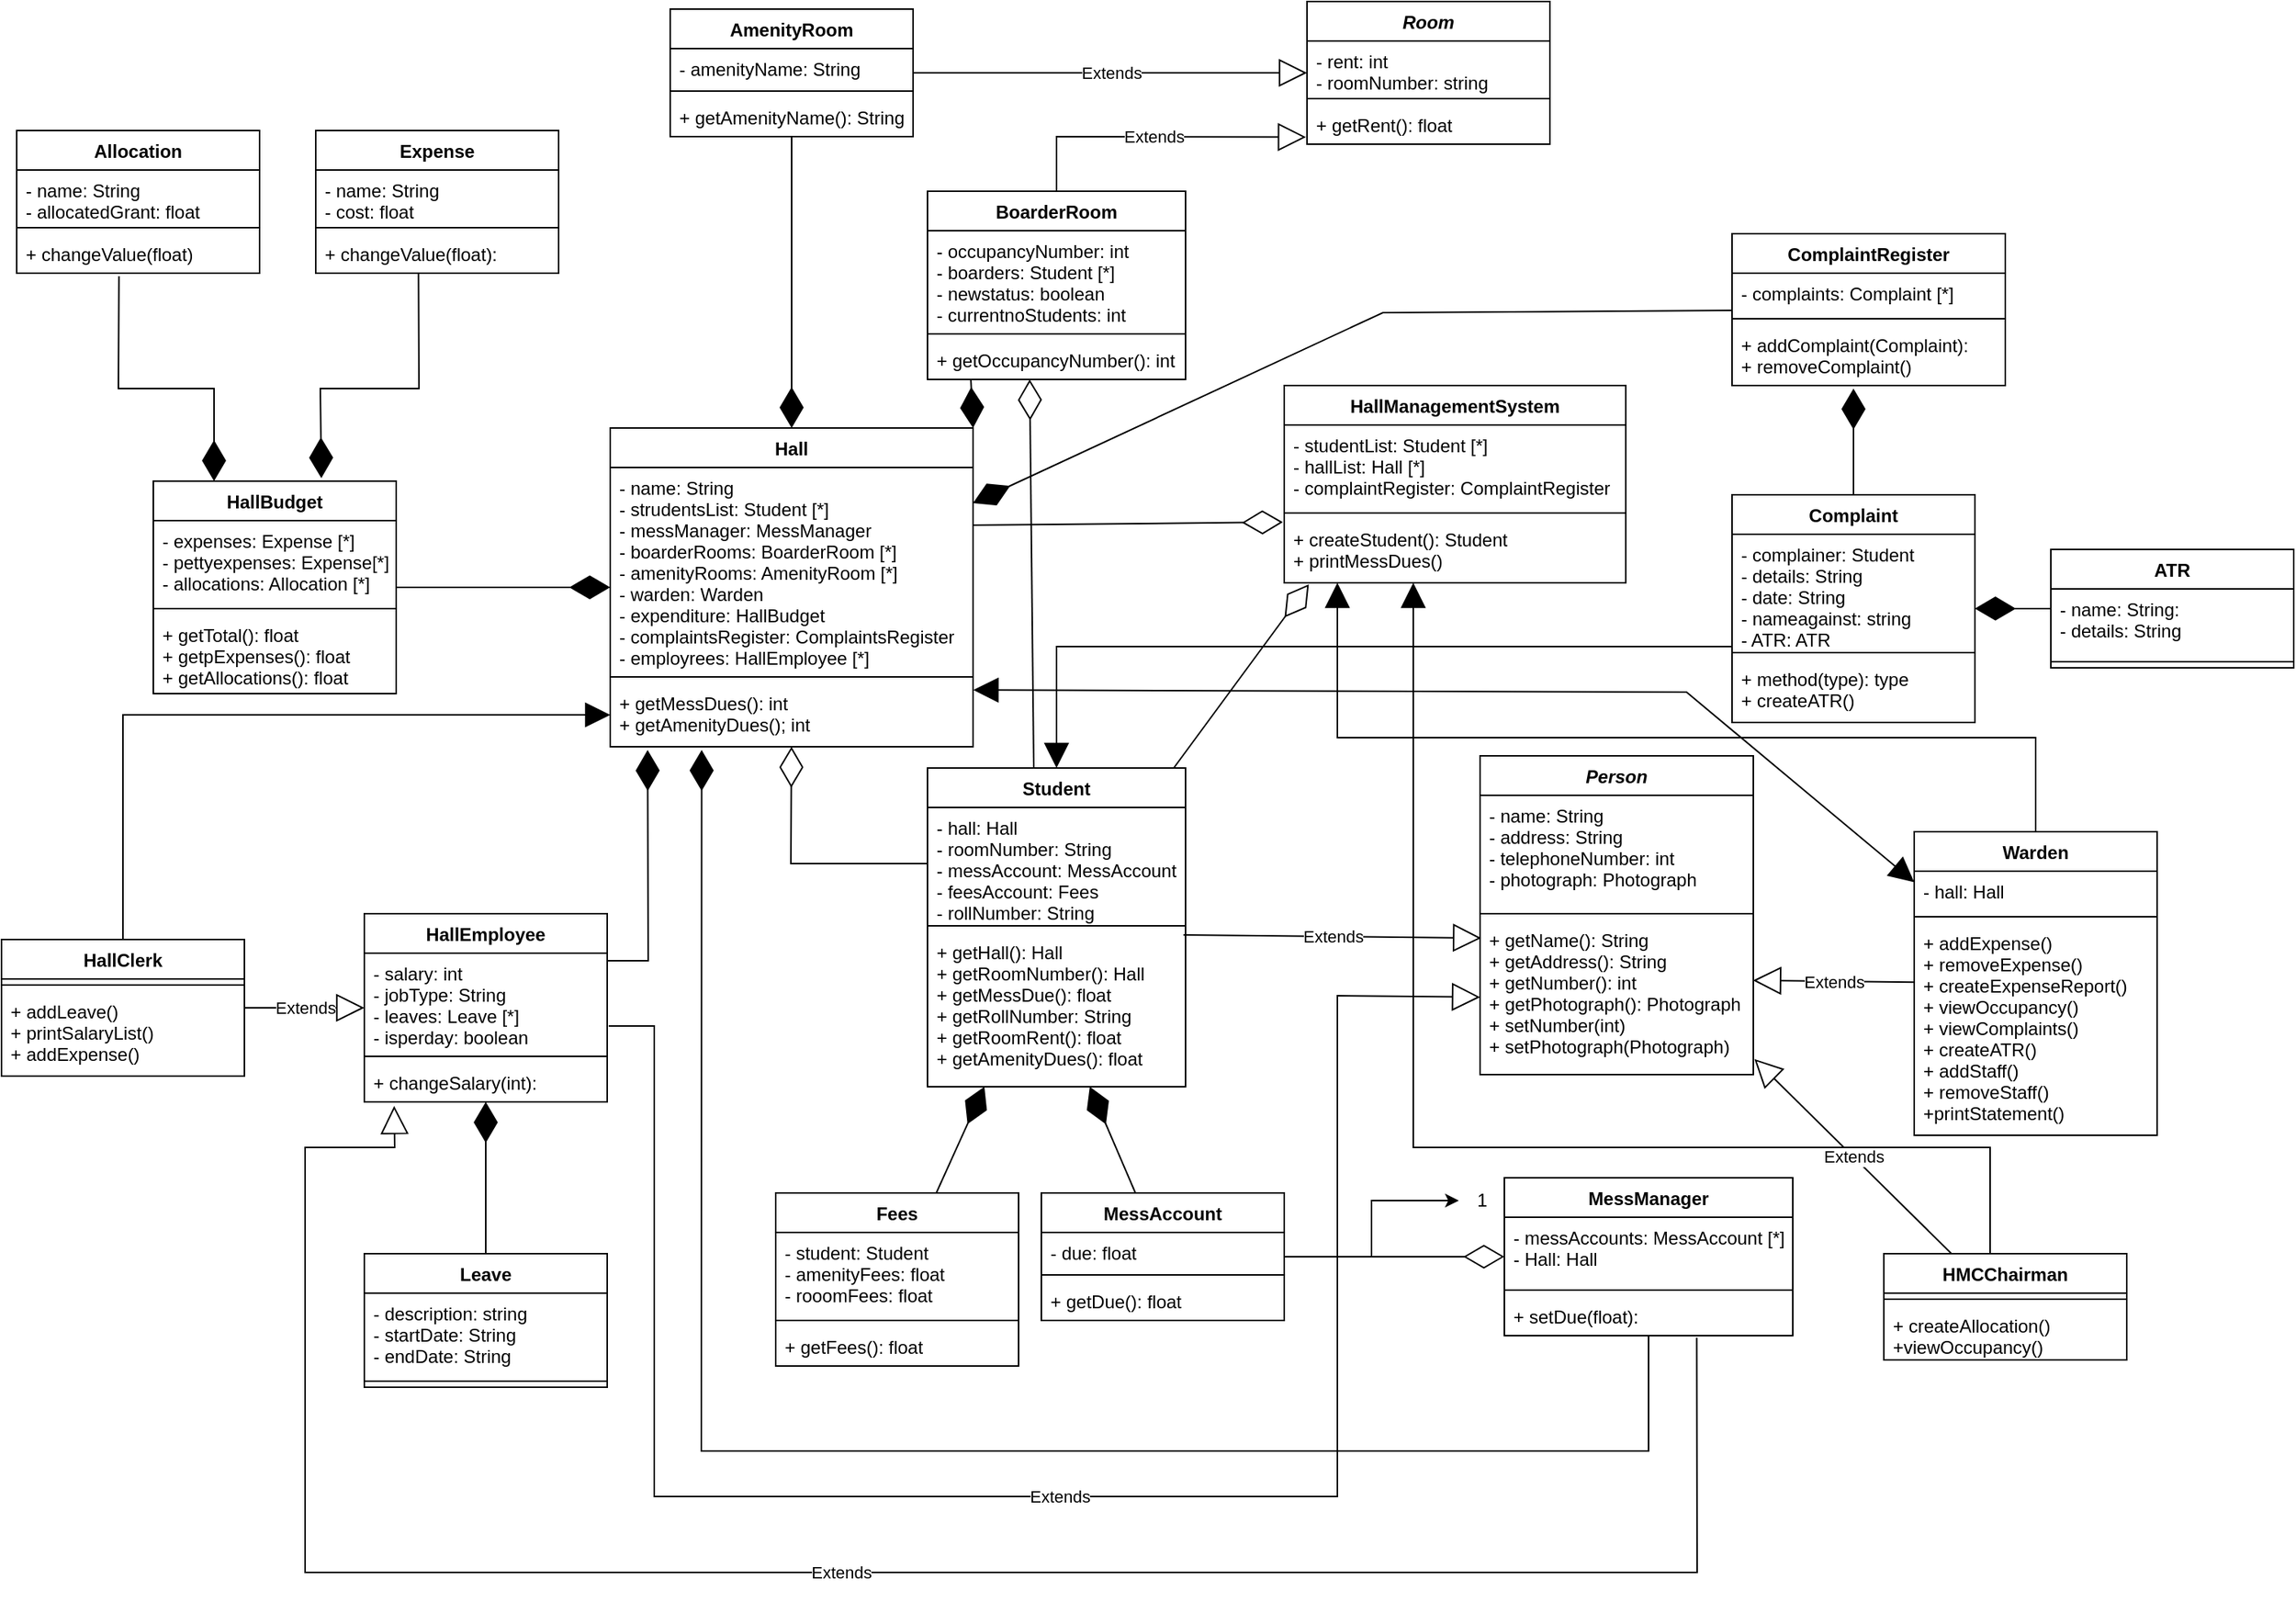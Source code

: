 <mxfile version="21.1.1" type="device">
  <diagram id="C5RBs43oDa-KdzZeNtuy" name="Page-1">
    <mxGraphModel dx="2571" dy="2190" grid="1" gridSize="10" guides="1" tooltips="1" connect="1" arrows="1" fold="1" page="1" pageScale="1" pageWidth="827" pageHeight="1169" math="0" shadow="0">
      <root>
        <mxCell id="WIyWlLk6GJQsqaUBKTNV-0" />
        <mxCell id="WIyWlLk6GJQsqaUBKTNV-1" parent="WIyWlLk6GJQsqaUBKTNV-0" />
        <mxCell id="8-GeU_bBelWQcZoW2wFP-0" value="HallManagementSystem" style="swimlane;fontStyle=1;align=center;verticalAlign=top;childLayout=stackLayout;horizontal=1;startSize=26;horizontalStack=0;resizeParent=1;resizeParentMax=0;resizeLast=0;collapsible=1;marginBottom=0;" parent="WIyWlLk6GJQsqaUBKTNV-1" vertex="1">
          <mxGeometry x="225" y="-282" width="225" height="130" as="geometry" />
        </mxCell>
        <mxCell id="8-GeU_bBelWQcZoW2wFP-1" value="- studentList: Student [*]&#xa;- hallList: Hall [*]&#xa;- complaintRegister: ComplaintRegister" style="text;strokeColor=none;fillColor=none;align=left;verticalAlign=top;spacingLeft=4;spacingRight=4;overflow=hidden;rotatable=0;points=[[0,0.5],[1,0.5]];portConstraint=eastwest;" parent="8-GeU_bBelWQcZoW2wFP-0" vertex="1">
          <mxGeometry y="26" width="225" height="54" as="geometry" />
        </mxCell>
        <mxCell id="8-GeU_bBelWQcZoW2wFP-2" value="" style="line;strokeWidth=1;fillColor=none;align=left;verticalAlign=middle;spacingTop=-1;spacingLeft=3;spacingRight=3;rotatable=0;labelPosition=right;points=[];portConstraint=eastwest;strokeColor=inherit;" parent="8-GeU_bBelWQcZoW2wFP-0" vertex="1">
          <mxGeometry y="80" width="225" height="8" as="geometry" />
        </mxCell>
        <mxCell id="8-GeU_bBelWQcZoW2wFP-3" value="+ createStudent(): Student&#xa;+ printMessDues()" style="text;strokeColor=none;fillColor=none;align=left;verticalAlign=top;spacingLeft=4;spacingRight=4;overflow=hidden;rotatable=0;points=[[0,0.5],[1,0.5]];portConstraint=eastwest;" parent="8-GeU_bBelWQcZoW2wFP-0" vertex="1">
          <mxGeometry y="88" width="225" height="42" as="geometry" />
        </mxCell>
        <mxCell id="8-GeU_bBelWQcZoW2wFP-4" value="Person" style="swimlane;fontStyle=3;align=center;verticalAlign=top;childLayout=stackLayout;horizontal=1;startSize=26;horizontalStack=0;resizeParent=1;resizeParentMax=0;resizeLast=0;collapsible=1;marginBottom=0;" parent="WIyWlLk6GJQsqaUBKTNV-1" vertex="1">
          <mxGeometry x="354" y="-38" width="180" height="210" as="geometry">
            <mxRectangle x="70" y="50" width="80" height="30" as="alternateBounds" />
          </mxGeometry>
        </mxCell>
        <mxCell id="8-GeU_bBelWQcZoW2wFP-5" value="- name: String&#xa;- address: String&#xa;- telephoneNumber: int&#xa;- photograph: Photograph" style="text;strokeColor=none;fillColor=none;align=left;verticalAlign=top;spacingLeft=4;spacingRight=4;overflow=hidden;rotatable=0;points=[[0,0.5],[1,0.5]];portConstraint=eastwest;" parent="8-GeU_bBelWQcZoW2wFP-4" vertex="1">
          <mxGeometry y="26" width="180" height="74" as="geometry" />
        </mxCell>
        <mxCell id="8-GeU_bBelWQcZoW2wFP-6" value="" style="line;strokeWidth=1;fillColor=none;align=left;verticalAlign=middle;spacingTop=-1;spacingLeft=3;spacingRight=3;rotatable=0;labelPosition=right;points=[];portConstraint=eastwest;strokeColor=inherit;" parent="8-GeU_bBelWQcZoW2wFP-4" vertex="1">
          <mxGeometry y="100" width="180" height="8" as="geometry" />
        </mxCell>
        <mxCell id="8-GeU_bBelWQcZoW2wFP-7" value="+ getName(): String&#xa;+ getAddress(): String&#xa;+ getNumber(): int&#xa;+ getPhotograph(): Photograph&#xa;+ setNumber(int)&#xa;+ setPhotograph(Photograph)" style="text;strokeColor=none;fillColor=none;align=left;verticalAlign=top;spacingLeft=4;spacingRight=4;overflow=hidden;rotatable=0;points=[[0,0.5],[1,0.5]];portConstraint=eastwest;" parent="8-GeU_bBelWQcZoW2wFP-4" vertex="1">
          <mxGeometry y="108" width="180" height="102" as="geometry" />
        </mxCell>
        <mxCell id="8-GeU_bBelWQcZoW2wFP-12" value="Student" style="swimlane;fontStyle=1;align=center;verticalAlign=top;childLayout=stackLayout;horizontal=1;startSize=26;horizontalStack=0;resizeParent=1;resizeParentMax=0;resizeLast=0;collapsible=1;marginBottom=0;" parent="WIyWlLk6GJQsqaUBKTNV-1" vertex="1">
          <mxGeometry x="-10" y="-30" width="170" height="210" as="geometry" />
        </mxCell>
        <mxCell id="8-GeU_bBelWQcZoW2wFP-13" value="- hall: Hall&#xa;- roomNumber: String&#xa;- messAccount: MessAccount&#xa;- feesAccount: Fees&#xa;- rollNumber: String&#xa;- room: BoarderRoom" style="text;strokeColor=none;fillColor=none;align=left;verticalAlign=top;spacingLeft=4;spacingRight=4;overflow=hidden;rotatable=0;points=[[0,0.5],[1,0.5]];portConstraint=eastwest;" parent="8-GeU_bBelWQcZoW2wFP-12" vertex="1">
          <mxGeometry y="26" width="170" height="74" as="geometry" />
        </mxCell>
        <mxCell id="8-GeU_bBelWQcZoW2wFP-14" value="" style="line;strokeWidth=1;fillColor=none;align=left;verticalAlign=middle;spacingTop=-1;spacingLeft=3;spacingRight=3;rotatable=0;labelPosition=right;points=[];portConstraint=eastwest;strokeColor=inherit;" parent="8-GeU_bBelWQcZoW2wFP-12" vertex="1">
          <mxGeometry y="100" width="170" height="8" as="geometry" />
        </mxCell>
        <mxCell id="8-GeU_bBelWQcZoW2wFP-15" value="+ getHall(): Hall&#xa;+ getRoomNumber(): Hall&#xa;+ getMessDue(): float&#xa;+ getRollNumber: String&#xa;+ getRoomRent(): float&#xa;+ getAmenityDues(): float" style="text;strokeColor=none;fillColor=none;align=left;verticalAlign=top;spacingLeft=4;spacingRight=4;overflow=hidden;rotatable=0;points=[[0,0.5],[1,0.5]];portConstraint=eastwest;" parent="8-GeU_bBelWQcZoW2wFP-12" vertex="1">
          <mxGeometry y="108" width="170" height="102" as="geometry" />
        </mxCell>
        <mxCell id="NSiUn7Op9CE1pnOAJ0Dl-1" value="" style="edgeStyle=orthogonalEdgeStyle;rounded=0;orthogonalLoop=1;jettySize=auto;html=1;" edge="1" parent="WIyWlLk6GJQsqaUBKTNV-1" source="8-GeU_bBelWQcZoW2wFP-22" target="8-GeU_bBelWQcZoW2wFP-41">
          <mxGeometry relative="1" as="geometry" />
        </mxCell>
        <mxCell id="8-GeU_bBelWQcZoW2wFP-22" value="MessAccount" style="swimlane;fontStyle=1;align=center;verticalAlign=top;childLayout=stackLayout;horizontal=1;startSize=26;horizontalStack=0;resizeParent=1;resizeParentMax=0;resizeLast=0;collapsible=1;marginBottom=0;" parent="WIyWlLk6GJQsqaUBKTNV-1" vertex="1">
          <mxGeometry x="65" y="250" width="160" height="84" as="geometry" />
        </mxCell>
        <mxCell id="8-GeU_bBelWQcZoW2wFP-23" value="- due: float" style="text;strokeColor=none;fillColor=none;align=left;verticalAlign=top;spacingLeft=4;spacingRight=4;overflow=hidden;rotatable=0;points=[[0,0.5],[1,0.5]];portConstraint=eastwest;" parent="8-GeU_bBelWQcZoW2wFP-22" vertex="1">
          <mxGeometry y="26" width="160" height="24" as="geometry" />
        </mxCell>
        <mxCell id="8-GeU_bBelWQcZoW2wFP-24" value="" style="line;strokeWidth=1;fillColor=none;align=left;verticalAlign=middle;spacingTop=-1;spacingLeft=3;spacingRight=3;rotatable=0;labelPosition=right;points=[];portConstraint=eastwest;strokeColor=inherit;" parent="8-GeU_bBelWQcZoW2wFP-22" vertex="1">
          <mxGeometry y="50" width="160" height="8" as="geometry" />
        </mxCell>
        <mxCell id="8-GeU_bBelWQcZoW2wFP-25" value="+ getDue(): float" style="text;strokeColor=none;fillColor=none;align=left;verticalAlign=top;spacingLeft=4;spacingRight=4;overflow=hidden;rotatable=0;points=[[0,0.5],[1,0.5]];portConstraint=eastwest;" parent="8-GeU_bBelWQcZoW2wFP-22" vertex="1">
          <mxGeometry y="58" width="160" height="26" as="geometry" />
        </mxCell>
        <mxCell id="8-GeU_bBelWQcZoW2wFP-27" value="MessManager" style="swimlane;fontStyle=1;align=center;verticalAlign=top;childLayout=stackLayout;horizontal=1;startSize=26;horizontalStack=0;resizeParent=1;resizeParentMax=0;resizeLast=0;collapsible=1;marginBottom=0;" parent="WIyWlLk6GJQsqaUBKTNV-1" vertex="1">
          <mxGeometry x="370" y="240" width="190" height="104" as="geometry" />
        </mxCell>
        <mxCell id="8-GeU_bBelWQcZoW2wFP-28" value="- messAccounts: MessAccount [*]&#xa;- Hall: Hall" style="text;strokeColor=none;fillColor=none;align=left;verticalAlign=top;spacingLeft=4;spacingRight=4;overflow=hidden;rotatable=0;points=[[0,0.5],[1,0.5]];portConstraint=eastwest;" parent="8-GeU_bBelWQcZoW2wFP-27" vertex="1">
          <mxGeometry y="26" width="190" height="44" as="geometry" />
        </mxCell>
        <mxCell id="8-GeU_bBelWQcZoW2wFP-29" value="" style="line;strokeWidth=1;fillColor=none;align=left;verticalAlign=middle;spacingTop=-1;spacingLeft=3;spacingRight=3;rotatable=0;labelPosition=right;points=[];portConstraint=eastwest;strokeColor=inherit;" parent="8-GeU_bBelWQcZoW2wFP-27" vertex="1">
          <mxGeometry y="70" width="190" height="8" as="geometry" />
        </mxCell>
        <mxCell id="8-GeU_bBelWQcZoW2wFP-30" value="+ setDue(float):" style="text;strokeColor=none;fillColor=none;align=left;verticalAlign=top;spacingLeft=4;spacingRight=4;overflow=hidden;rotatable=0;points=[[0,0.5],[1,0.5]];portConstraint=eastwest;" parent="8-GeU_bBelWQcZoW2wFP-27" vertex="1">
          <mxGeometry y="78" width="190" height="26" as="geometry" />
        </mxCell>
        <mxCell id="8-GeU_bBelWQcZoW2wFP-32" value="Extends" style="endArrow=block;endSize=16;endFill=0;html=1;rounded=0;exitX=0.992;exitY=0.02;exitDx=0;exitDy=0;exitPerimeter=0;entryX=0.004;entryY=0.118;entryDx=0;entryDy=0;entryPerimeter=0;" parent="WIyWlLk6GJQsqaUBKTNV-1" target="8-GeU_bBelWQcZoW2wFP-7" edge="1" source="8-GeU_bBelWQcZoW2wFP-15">
          <mxGeometry width="160" relative="1" as="geometry">
            <mxPoint x="230" y="80" as="sourcePoint" />
            <mxPoint x="350" y="80" as="targetPoint" />
          </mxGeometry>
        </mxCell>
        <mxCell id="8-GeU_bBelWQcZoW2wFP-34" value="" style="endArrow=diamondThin;endFill=1;endSize=24;html=1;rounded=0;" parent="WIyWlLk6GJQsqaUBKTNV-1" source="8-GeU_bBelWQcZoW2wFP-22" target="8-GeU_bBelWQcZoW2wFP-15" edge="1">
          <mxGeometry width="160" relative="1" as="geometry">
            <mxPoint x="137" y="250" as="sourcePoint" />
            <mxPoint x="140" y="150" as="targetPoint" />
          </mxGeometry>
        </mxCell>
        <mxCell id="8-GeU_bBelWQcZoW2wFP-37" value="Extends" style="endArrow=block;endSize=16;endFill=0;html=1;rounded=0;exitX=0.667;exitY=1.051;exitDx=0;exitDy=0;exitPerimeter=0;entryX=0.123;entryY=1.103;entryDx=0;entryDy=0;entryPerimeter=0;" parent="WIyWlLk6GJQsqaUBKTNV-1" source="8-GeU_bBelWQcZoW2wFP-30" target="8-GeU_bBelWQcZoW2wFP-147" edge="1">
          <mxGeometry width="160" relative="1" as="geometry">
            <mxPoint x="240" y="90" as="sourcePoint" />
            <mxPoint x="-480" y="490" as="targetPoint" />
            <Array as="points">
              <mxPoint x="497" y="500" />
              <mxPoint x="-420" y="500" />
              <mxPoint x="-420" y="220" />
              <mxPoint x="-361" y="220" />
            </Array>
          </mxGeometry>
        </mxCell>
        <mxCell id="8-GeU_bBelWQcZoW2wFP-41" value="1" style="text;html=1;align=center;verticalAlign=middle;resizable=0;points=[];autosize=1;strokeColor=none;fillColor=none;" parent="WIyWlLk6GJQsqaUBKTNV-1" vertex="1">
          <mxGeometry x="340" y="240" width="30" height="30" as="geometry" />
        </mxCell>
        <mxCell id="8-GeU_bBelWQcZoW2wFP-42" value="Hall" style="swimlane;fontStyle=1;align=center;verticalAlign=top;childLayout=stackLayout;horizontal=1;startSize=26;horizontalStack=0;resizeParent=1;resizeParentMax=0;resizeLast=0;collapsible=1;marginBottom=0;" parent="WIyWlLk6GJQsqaUBKTNV-1" vertex="1">
          <mxGeometry x="-219" y="-254" width="239" height="210" as="geometry" />
        </mxCell>
        <mxCell id="8-GeU_bBelWQcZoW2wFP-43" value="- name: String&#xa;- strudentsList: Student [*]&#xa;- messManager: MessManager&#xa;- boarderRooms: BoarderRoom [*]&#xa;- amenityRooms: AmenityRoom [*]&#xa;- warden: Warden&#xa;- expenditure: HallBudget&#xa;- complaintsRegister: ComplaintsRegister&#xa;- employrees: HallEmployee [*]" style="text;strokeColor=none;fillColor=none;align=left;verticalAlign=top;spacingLeft=4;spacingRight=4;overflow=hidden;rotatable=0;points=[[0,0.5],[1,0.5]];portConstraint=eastwest;" parent="8-GeU_bBelWQcZoW2wFP-42" vertex="1">
          <mxGeometry y="26" width="239" height="134" as="geometry" />
        </mxCell>
        <mxCell id="8-GeU_bBelWQcZoW2wFP-44" value="" style="line;strokeWidth=1;fillColor=none;align=left;verticalAlign=middle;spacingTop=-1;spacingLeft=3;spacingRight=3;rotatable=0;labelPosition=right;points=[];portConstraint=eastwest;strokeColor=inherit;" parent="8-GeU_bBelWQcZoW2wFP-42" vertex="1">
          <mxGeometry y="160" width="239" height="8" as="geometry" />
        </mxCell>
        <mxCell id="8-GeU_bBelWQcZoW2wFP-45" value="+ getMessDues(): int&#xa;+ getAmenityDues(); int" style="text;strokeColor=none;fillColor=none;align=left;verticalAlign=top;spacingLeft=4;spacingRight=4;overflow=hidden;rotatable=0;points=[[0,0.5],[1,0.5]];portConstraint=eastwest;" parent="8-GeU_bBelWQcZoW2wFP-42" vertex="1">
          <mxGeometry y="168" width="239" height="42" as="geometry" />
        </mxCell>
        <mxCell id="8-GeU_bBelWQcZoW2wFP-48" value="" style="endArrow=diamondThin;endFill=0;endSize=24;html=1;rounded=0;exitX=0;exitY=0.5;exitDx=0;exitDy=0;" parent="WIyWlLk6GJQsqaUBKTNV-1" source="8-GeU_bBelWQcZoW2wFP-13" target="8-GeU_bBelWQcZoW2wFP-45" edge="1">
          <mxGeometry width="160" relative="1" as="geometry">
            <mxPoint x="-70" y="130" as="sourcePoint" />
            <mxPoint x="-60" y="-90" as="targetPoint" />
            <Array as="points">
              <mxPoint x="-100" y="33" />
            </Array>
          </mxGeometry>
        </mxCell>
        <mxCell id="8-GeU_bBelWQcZoW2wFP-49" value="" style="endArrow=diamondThin;endFill=1;endSize=24;html=1;rounded=0;entryX=0.252;entryY=1.052;entryDx=0;entryDy=0;entryPerimeter=0;" parent="WIyWlLk6GJQsqaUBKTNV-1" source="8-GeU_bBelWQcZoW2wFP-30" target="8-GeU_bBelWQcZoW2wFP-45" edge="1">
          <mxGeometry width="160" relative="1" as="geometry">
            <mxPoint x="440" y="410" as="sourcePoint" />
            <mxPoint x="-159" y="-40" as="targetPoint" />
            <Array as="points">
              <mxPoint x="465" y="420" />
              <mxPoint x="-159" y="420" />
            </Array>
          </mxGeometry>
        </mxCell>
        <mxCell id="8-GeU_bBelWQcZoW2wFP-50" value="Room" style="swimlane;fontStyle=3;align=center;verticalAlign=top;childLayout=stackLayout;horizontal=1;startSize=26;horizontalStack=0;resizeParent=1;resizeParentMax=0;resizeLast=0;collapsible=1;marginBottom=0;" parent="WIyWlLk6GJQsqaUBKTNV-1" vertex="1">
          <mxGeometry x="240" y="-535" width="160" height="94" as="geometry" />
        </mxCell>
        <mxCell id="8-GeU_bBelWQcZoW2wFP-51" value="- rent: int&#xa;- roomNumber: string" style="text;strokeColor=none;fillColor=none;align=left;verticalAlign=top;spacingLeft=4;spacingRight=4;overflow=hidden;rotatable=0;points=[[0,0.5],[1,0.5]];portConstraint=eastwest;" parent="8-GeU_bBelWQcZoW2wFP-50" vertex="1">
          <mxGeometry y="26" width="160" height="34" as="geometry" />
        </mxCell>
        <mxCell id="8-GeU_bBelWQcZoW2wFP-52" value="" style="line;strokeWidth=1;fillColor=none;align=left;verticalAlign=middle;spacingTop=-1;spacingLeft=3;spacingRight=3;rotatable=0;labelPosition=right;points=[];portConstraint=eastwest;strokeColor=inherit;" parent="8-GeU_bBelWQcZoW2wFP-50" vertex="1">
          <mxGeometry y="60" width="160" height="8" as="geometry" />
        </mxCell>
        <mxCell id="8-GeU_bBelWQcZoW2wFP-53" value="+ getRent(): float" style="text;strokeColor=none;fillColor=none;align=left;verticalAlign=top;spacingLeft=4;spacingRight=4;overflow=hidden;rotatable=0;points=[[0,0.5],[1,0.5]];portConstraint=eastwest;" parent="8-GeU_bBelWQcZoW2wFP-50" vertex="1">
          <mxGeometry y="68" width="160" height="26" as="geometry" />
        </mxCell>
        <mxCell id="8-GeU_bBelWQcZoW2wFP-54" value="BoarderRoom" style="swimlane;fontStyle=1;align=center;verticalAlign=top;childLayout=stackLayout;horizontal=1;startSize=26;horizontalStack=0;resizeParent=1;resizeParentMax=0;resizeLast=0;collapsible=1;marginBottom=0;" parent="WIyWlLk6GJQsqaUBKTNV-1" vertex="1">
          <mxGeometry x="-10" y="-410" width="170" height="124" as="geometry" />
        </mxCell>
        <mxCell id="8-GeU_bBelWQcZoW2wFP-55" value="- occupancyNumber: int&#xa;- boarders: Student [*]&#xa;- newstatus: boolean&#xa;- currentnoStudents: int&#xa;" style="text;strokeColor=none;fillColor=none;align=left;verticalAlign=top;spacingLeft=4;spacingRight=4;overflow=hidden;rotatable=0;points=[[0,0.5],[1,0.5]];portConstraint=eastwest;" parent="8-GeU_bBelWQcZoW2wFP-54" vertex="1">
          <mxGeometry y="26" width="170" height="64" as="geometry" />
        </mxCell>
        <mxCell id="8-GeU_bBelWQcZoW2wFP-56" value="" style="line;strokeWidth=1;fillColor=none;align=left;verticalAlign=middle;spacingTop=-1;spacingLeft=3;spacingRight=3;rotatable=0;labelPosition=right;points=[];portConstraint=eastwest;strokeColor=inherit;" parent="8-GeU_bBelWQcZoW2wFP-54" vertex="1">
          <mxGeometry y="90" width="170" height="8" as="geometry" />
        </mxCell>
        <mxCell id="8-GeU_bBelWQcZoW2wFP-57" value="+ getOccupancyNumber(): int" style="text;strokeColor=none;fillColor=none;align=left;verticalAlign=top;spacingLeft=4;spacingRight=4;overflow=hidden;rotatable=0;points=[[0,0.5],[1,0.5]];portConstraint=eastwest;" parent="8-GeU_bBelWQcZoW2wFP-54" vertex="1">
          <mxGeometry y="98" width="170" height="26" as="geometry" />
        </mxCell>
        <mxCell id="8-GeU_bBelWQcZoW2wFP-58" value="Extends" style="endArrow=block;endSize=16;endFill=0;html=1;rounded=0;entryX=-0.004;entryY=0.821;entryDx=0;entryDy=0;entryPerimeter=0;" parent="WIyWlLk6GJQsqaUBKTNV-1" source="8-GeU_bBelWQcZoW2wFP-54" target="8-GeU_bBelWQcZoW2wFP-53" edge="1">
          <mxGeometry width="160" relative="1" as="geometry">
            <mxPoint x="20" y="-517" as="sourcePoint" />
            <mxPoint x="230" y="-517.5" as="targetPoint" />
            <Array as="points">
              <mxPoint x="75" y="-446" />
            </Array>
          </mxGeometry>
        </mxCell>
        <mxCell id="8-GeU_bBelWQcZoW2wFP-59" value="" style="endArrow=diamondThin;endFill=1;endSize=24;html=1;rounded=0;entryX=1;entryY=0;entryDx=0;entryDy=0;exitX=0.168;exitY=0.993;exitDx=0;exitDy=0;exitPerimeter=0;" parent="WIyWlLk6GJQsqaUBKTNV-1" source="8-GeU_bBelWQcZoW2wFP-57" target="8-GeU_bBelWQcZoW2wFP-42" edge="1">
          <mxGeometry width="160" relative="1" as="geometry">
            <mxPoint x="20" y="-310" as="sourcePoint" />
            <mxPoint x="200" y="-160" as="targetPoint" />
          </mxGeometry>
        </mxCell>
        <mxCell id="8-GeU_bBelWQcZoW2wFP-60" value="AmenityRoom" style="swimlane;fontStyle=1;align=center;verticalAlign=top;childLayout=stackLayout;horizontal=1;startSize=26;horizontalStack=0;resizeParent=1;resizeParentMax=0;resizeLast=0;collapsible=1;marginBottom=0;" parent="WIyWlLk6GJQsqaUBKTNV-1" vertex="1">
          <mxGeometry x="-179.5" y="-530" width="160" height="84" as="geometry" />
        </mxCell>
        <mxCell id="8-GeU_bBelWQcZoW2wFP-61" value="- amenityName: String" style="text;strokeColor=none;fillColor=none;align=left;verticalAlign=top;spacingLeft=4;spacingRight=4;overflow=hidden;rotatable=0;points=[[0,0.5],[1,0.5]];portConstraint=eastwest;" parent="8-GeU_bBelWQcZoW2wFP-60" vertex="1">
          <mxGeometry y="26" width="160" height="24" as="geometry" />
        </mxCell>
        <mxCell id="8-GeU_bBelWQcZoW2wFP-62" value="" style="line;strokeWidth=1;fillColor=none;align=left;verticalAlign=middle;spacingTop=-1;spacingLeft=3;spacingRight=3;rotatable=0;labelPosition=right;points=[];portConstraint=eastwest;strokeColor=inherit;" parent="8-GeU_bBelWQcZoW2wFP-60" vertex="1">
          <mxGeometry y="50" width="160" height="8" as="geometry" />
        </mxCell>
        <mxCell id="8-GeU_bBelWQcZoW2wFP-63" value="+ getAmenityName(): String" style="text;strokeColor=none;fillColor=none;align=left;verticalAlign=top;spacingLeft=4;spacingRight=4;overflow=hidden;rotatable=0;points=[[0,0.5],[1,0.5]];portConstraint=eastwest;" parent="8-GeU_bBelWQcZoW2wFP-60" vertex="1">
          <mxGeometry y="58" width="160" height="26" as="geometry" />
        </mxCell>
        <mxCell id="8-GeU_bBelWQcZoW2wFP-64" value="Extends" style="endArrow=block;endSize=16;endFill=0;html=1;rounded=0;" parent="WIyWlLk6GJQsqaUBKTNV-1" source="8-GeU_bBelWQcZoW2wFP-60" target="8-GeU_bBelWQcZoW2wFP-50" edge="1">
          <mxGeometry width="160" relative="1" as="geometry">
            <mxPoint x="40" y="-400" as="sourcePoint" />
            <mxPoint x="200" y="-400" as="targetPoint" />
          </mxGeometry>
        </mxCell>
        <mxCell id="8-GeU_bBelWQcZoW2wFP-65" value="" style="endArrow=diamondThin;endFill=1;endSize=24;html=1;rounded=0;" parent="WIyWlLk6GJQsqaUBKTNV-1" source="8-GeU_bBelWQcZoW2wFP-60" target="8-GeU_bBelWQcZoW2wFP-42" edge="1">
          <mxGeometry width="160" relative="1" as="geometry">
            <mxPoint x="40" y="-400" as="sourcePoint" />
            <mxPoint x="200" y="-400" as="targetPoint" />
          </mxGeometry>
        </mxCell>
        <mxCell id="8-GeU_bBelWQcZoW2wFP-66" value="" style="endArrow=diamondThin;endFill=0;endSize=24;html=1;rounded=0;entryX=-0.004;entryY=0.049;entryDx=0;entryDy=0;entryPerimeter=0;" parent="WIyWlLk6GJQsqaUBKTNV-1" target="8-GeU_bBelWQcZoW2wFP-3" edge="1">
          <mxGeometry width="160" relative="1" as="geometry">
            <mxPoint x="20" y="-190" as="sourcePoint" />
            <mxPoint x="220" y="-200" as="targetPoint" />
          </mxGeometry>
        </mxCell>
        <mxCell id="8-GeU_bBelWQcZoW2wFP-67" value="" style="endArrow=diamondThin;endFill=0;endSize=24;html=1;rounded=0;entryX=0.072;entryY=1.025;entryDx=0;entryDy=0;entryPerimeter=0;" parent="WIyWlLk6GJQsqaUBKTNV-1" source="8-GeU_bBelWQcZoW2wFP-12" target="8-GeU_bBelWQcZoW2wFP-3" edge="1">
          <mxGeometry width="160" relative="1" as="geometry">
            <mxPoint x="10" y="-80" as="sourcePoint" />
            <mxPoint x="230" y="-150" as="targetPoint" />
          </mxGeometry>
        </mxCell>
        <mxCell id="8-GeU_bBelWQcZoW2wFP-68" value="" style="endArrow=diamondThin;endFill=0;endSize=24;html=1;rounded=0;" parent="WIyWlLk6GJQsqaUBKTNV-1" source="8-GeU_bBelWQcZoW2wFP-22" target="8-GeU_bBelWQcZoW2wFP-27" edge="1">
          <mxGeometry width="160" relative="1" as="geometry">
            <mxPoint x="230" y="110" as="sourcePoint" />
            <mxPoint x="70" y="110" as="targetPoint" />
          </mxGeometry>
        </mxCell>
        <mxCell id="8-GeU_bBelWQcZoW2wFP-73" value="" style="endArrow=diamondThin;endFill=0;endSize=24;html=1;rounded=0;entryX=0.396;entryY=1;entryDx=0;entryDy=0;entryPerimeter=0;" parent="WIyWlLk6GJQsqaUBKTNV-1" target="8-GeU_bBelWQcZoW2wFP-57" edge="1">
          <mxGeometry width="160" relative="1" as="geometry">
            <mxPoint x="60" y="-30" as="sourcePoint" />
            <mxPoint x="50" y="-300" as="targetPoint" />
          </mxGeometry>
        </mxCell>
        <mxCell id="8-GeU_bBelWQcZoW2wFP-75" value="Fees" style="swimlane;fontStyle=1;align=center;verticalAlign=top;childLayout=stackLayout;horizontal=1;startSize=26;horizontalStack=0;resizeParent=1;resizeParentMax=0;resizeLast=0;collapsible=1;marginBottom=0;" parent="WIyWlLk6GJQsqaUBKTNV-1" vertex="1">
          <mxGeometry x="-110" y="250" width="160" height="114" as="geometry" />
        </mxCell>
        <mxCell id="8-GeU_bBelWQcZoW2wFP-76" value="- student: Student&#xa;- amenityFees: float&#xa;- rooomFees: float" style="text;strokeColor=none;fillColor=none;align=left;verticalAlign=top;spacingLeft=4;spacingRight=4;overflow=hidden;rotatable=0;points=[[0,0.5],[1,0.5]];portConstraint=eastwest;" parent="8-GeU_bBelWQcZoW2wFP-75" vertex="1">
          <mxGeometry y="26" width="160" height="54" as="geometry" />
        </mxCell>
        <mxCell id="8-GeU_bBelWQcZoW2wFP-77" value="" style="line;strokeWidth=1;fillColor=none;align=left;verticalAlign=middle;spacingTop=-1;spacingLeft=3;spacingRight=3;rotatable=0;labelPosition=right;points=[];portConstraint=eastwest;strokeColor=inherit;" parent="8-GeU_bBelWQcZoW2wFP-75" vertex="1">
          <mxGeometry y="80" width="160" height="8" as="geometry" />
        </mxCell>
        <mxCell id="8-GeU_bBelWQcZoW2wFP-78" value="+ getFees(): float" style="text;strokeColor=none;fillColor=none;align=left;verticalAlign=top;spacingLeft=4;spacingRight=4;overflow=hidden;rotatable=0;points=[[0,0.5],[1,0.5]];portConstraint=eastwest;" parent="8-GeU_bBelWQcZoW2wFP-75" vertex="1">
          <mxGeometry y="88" width="160" height="26" as="geometry" />
        </mxCell>
        <mxCell id="8-GeU_bBelWQcZoW2wFP-79" value="" style="endArrow=diamondThin;endFill=1;endSize=24;html=1;rounded=0;" parent="WIyWlLk6GJQsqaUBKTNV-1" source="8-GeU_bBelWQcZoW2wFP-75" target="8-GeU_bBelWQcZoW2wFP-12" edge="1">
          <mxGeometry width="160" relative="1" as="geometry">
            <mxPoint y="180" as="sourcePoint" />
            <mxPoint x="160" y="180" as="targetPoint" />
          </mxGeometry>
        </mxCell>
        <mxCell id="8-GeU_bBelWQcZoW2wFP-81" value="Complaint" style="swimlane;fontStyle=1;align=center;verticalAlign=top;childLayout=stackLayout;horizontal=1;startSize=26;horizontalStack=0;resizeParent=1;resizeParentMax=0;resizeLast=0;collapsible=1;marginBottom=0;" parent="WIyWlLk6GJQsqaUBKTNV-1" vertex="1">
          <mxGeometry x="520" y="-210" width="160" height="150" as="geometry" />
        </mxCell>
        <mxCell id="8-GeU_bBelWQcZoW2wFP-82" value="- complainer: Student&#xa;- details: String&#xa;- date: String&#xa;- nameagainst: string&#xa;- ATR: ATR" style="text;strokeColor=none;fillColor=none;align=left;verticalAlign=top;spacingLeft=4;spacingRight=4;overflow=hidden;rotatable=0;points=[[0,0.5],[1,0.5]];portConstraint=eastwest;" parent="8-GeU_bBelWQcZoW2wFP-81" vertex="1">
          <mxGeometry y="26" width="160" height="74" as="geometry" />
        </mxCell>
        <mxCell id="8-GeU_bBelWQcZoW2wFP-83" value="" style="line;strokeWidth=1;fillColor=none;align=left;verticalAlign=middle;spacingTop=-1;spacingLeft=3;spacingRight=3;rotatable=0;labelPosition=right;points=[];portConstraint=eastwest;strokeColor=inherit;" parent="8-GeU_bBelWQcZoW2wFP-81" vertex="1">
          <mxGeometry y="100" width="160" height="8" as="geometry" />
        </mxCell>
        <mxCell id="8-GeU_bBelWQcZoW2wFP-84" value="+ method(type): type&#xa;+ createATR()" style="text;strokeColor=none;fillColor=none;align=left;verticalAlign=top;spacingLeft=4;spacingRight=4;overflow=hidden;rotatable=0;points=[[0,0.5],[1,0.5]];portConstraint=eastwest;" parent="8-GeU_bBelWQcZoW2wFP-81" vertex="1">
          <mxGeometry y="108" width="160" height="42" as="geometry" />
        </mxCell>
        <mxCell id="8-GeU_bBelWQcZoW2wFP-85" value="ComplaintRegister" style="swimlane;fontStyle=1;align=center;verticalAlign=top;childLayout=stackLayout;horizontal=1;startSize=26;horizontalStack=0;resizeParent=1;resizeParentMax=0;resizeLast=0;collapsible=1;marginBottom=0;" parent="WIyWlLk6GJQsqaUBKTNV-1" vertex="1">
          <mxGeometry x="520" y="-382" width="180" height="100" as="geometry" />
        </mxCell>
        <mxCell id="8-GeU_bBelWQcZoW2wFP-86" value="- complaints: Complaint [*]" style="text;strokeColor=none;fillColor=none;align=left;verticalAlign=top;spacingLeft=4;spacingRight=4;overflow=hidden;rotatable=0;points=[[0,0.5],[1,0.5]];portConstraint=eastwest;" parent="8-GeU_bBelWQcZoW2wFP-85" vertex="1">
          <mxGeometry y="26" width="180" height="26" as="geometry" />
        </mxCell>
        <mxCell id="8-GeU_bBelWQcZoW2wFP-87" value="" style="line;strokeWidth=1;fillColor=none;align=left;verticalAlign=middle;spacingTop=-1;spacingLeft=3;spacingRight=3;rotatable=0;labelPosition=right;points=[];portConstraint=eastwest;strokeColor=inherit;" parent="8-GeU_bBelWQcZoW2wFP-85" vertex="1">
          <mxGeometry y="52" width="180" height="8" as="geometry" />
        </mxCell>
        <mxCell id="8-GeU_bBelWQcZoW2wFP-88" value="+ addComplaint(Complaint):&#xa;+ removeComplaint()" style="text;strokeColor=none;fillColor=none;align=left;verticalAlign=top;spacingLeft=4;spacingRight=4;overflow=hidden;rotatable=0;points=[[0,0.5],[1,0.5]];portConstraint=eastwest;" parent="8-GeU_bBelWQcZoW2wFP-85" vertex="1">
          <mxGeometry y="60" width="180" height="40" as="geometry" />
        </mxCell>
        <mxCell id="8-GeU_bBelWQcZoW2wFP-89" value="" style="endArrow=block;endFill=1;html=1;edgeStyle=orthogonalEdgeStyle;align=left;verticalAlign=top;rounded=0;startSize=24;endSize=14;" parent="WIyWlLk6GJQsqaUBKTNV-1" source="8-GeU_bBelWQcZoW2wFP-81" target="8-GeU_bBelWQcZoW2wFP-12" edge="1">
          <mxGeometry x="-1" relative="1" as="geometry">
            <mxPoint x="220" y="-140" as="sourcePoint" />
            <mxPoint x="380" y="-140" as="targetPoint" />
            <Array as="points">
              <mxPoint x="75" y="-110" />
            </Array>
          </mxGeometry>
        </mxCell>
        <mxCell id="8-GeU_bBelWQcZoW2wFP-91" value="" style="endArrow=diamondThin;endFill=1;endSize=24;html=1;rounded=0;" parent="WIyWlLk6GJQsqaUBKTNV-1" source="8-GeU_bBelWQcZoW2wFP-81" edge="1">
          <mxGeometry width="160" relative="1" as="geometry">
            <mxPoint x="250" y="-90" as="sourcePoint" />
            <mxPoint x="600" y="-280" as="targetPoint" />
          </mxGeometry>
        </mxCell>
        <mxCell id="8-GeU_bBelWQcZoW2wFP-92" value="Warden" style="swimlane;fontStyle=1;align=center;verticalAlign=top;childLayout=stackLayout;horizontal=1;startSize=26;horizontalStack=0;resizeParent=1;resizeParentMax=0;resizeLast=0;collapsible=1;marginBottom=0;" parent="WIyWlLk6GJQsqaUBKTNV-1" vertex="1">
          <mxGeometry x="640" y="12" width="160" height="200" as="geometry" />
        </mxCell>
        <mxCell id="8-GeU_bBelWQcZoW2wFP-93" value="- hall: Hall" style="text;strokeColor=none;fillColor=none;align=left;verticalAlign=top;spacingLeft=4;spacingRight=4;overflow=hidden;rotatable=0;points=[[0,0.5],[1,0.5]];portConstraint=eastwest;" parent="8-GeU_bBelWQcZoW2wFP-92" vertex="1">
          <mxGeometry y="26" width="160" height="26" as="geometry" />
        </mxCell>
        <mxCell id="8-GeU_bBelWQcZoW2wFP-94" value="" style="line;strokeWidth=1;fillColor=none;align=left;verticalAlign=middle;spacingTop=-1;spacingLeft=3;spacingRight=3;rotatable=0;labelPosition=right;points=[];portConstraint=eastwest;strokeColor=inherit;" parent="8-GeU_bBelWQcZoW2wFP-92" vertex="1">
          <mxGeometry y="52" width="160" height="8" as="geometry" />
        </mxCell>
        <mxCell id="8-GeU_bBelWQcZoW2wFP-95" value="+ addExpense()&#xa;+ removeExpense()&#xa;+ createExpenseReport()&#xa;+ viewOccupancy()&#xa;+ viewComplaints()&#xa;+ createATR()&#xa;+ addStaff()&#xa;+ removeStaff()&#xa;+printStatement()" style="text;strokeColor=none;fillColor=none;align=left;verticalAlign=top;spacingLeft=4;spacingRight=4;overflow=hidden;rotatable=0;points=[[0,0.5],[1,0.5]];portConstraint=eastwest;" parent="8-GeU_bBelWQcZoW2wFP-92" vertex="1">
          <mxGeometry y="60" width="160" height="140" as="geometry" />
        </mxCell>
        <mxCell id="8-GeU_bBelWQcZoW2wFP-98" value="" style="endArrow=block;startArrow=block;endFill=1;startFill=1;html=1;rounded=0;startSize=14;endSize=14;exitX=1.001;exitY=0.11;exitDx=0;exitDy=0;exitPerimeter=0;" parent="WIyWlLk6GJQsqaUBKTNV-1" source="8-GeU_bBelWQcZoW2wFP-45" target="8-GeU_bBelWQcZoW2wFP-92" edge="1">
          <mxGeometry width="160" relative="1" as="geometry">
            <mxPoint x="-340" y="130" as="sourcePoint" />
            <mxPoint x="-80" y="460" as="targetPoint" />
            <Array as="points">
              <mxPoint x="490" y="-80" />
            </Array>
          </mxGeometry>
        </mxCell>
        <mxCell id="8-GeU_bBelWQcZoW2wFP-99" value="Extends" style="endArrow=block;endSize=16;endFill=0;html=1;rounded=0;entryX=0.999;entryY=0.392;entryDx=0;entryDy=0;entryPerimeter=0;" parent="WIyWlLk6GJQsqaUBKTNV-1" source="8-GeU_bBelWQcZoW2wFP-92" target="8-GeU_bBelWQcZoW2wFP-7" edge="1">
          <mxGeometry width="160" relative="1" as="geometry">
            <mxPoint x="230" y="-20" as="sourcePoint" />
            <mxPoint x="390" y="-20" as="targetPoint" />
          </mxGeometry>
        </mxCell>
        <mxCell id="8-GeU_bBelWQcZoW2wFP-100" value="HallBudget" style="swimlane;fontStyle=1;align=center;verticalAlign=top;childLayout=stackLayout;horizontal=1;startSize=26;horizontalStack=0;resizeParent=1;resizeParentMax=0;resizeLast=0;collapsible=1;marginBottom=0;" parent="WIyWlLk6GJQsqaUBKTNV-1" vertex="1">
          <mxGeometry x="-520" y="-219" width="160" height="140" as="geometry" />
        </mxCell>
        <mxCell id="8-GeU_bBelWQcZoW2wFP-101" value="- expenses: Expense [*]&#xa;- pettyexpenses: Expense[*]&#xa;- allocations: Allocation [*]" style="text;strokeColor=none;fillColor=none;align=left;verticalAlign=top;spacingLeft=4;spacingRight=4;overflow=hidden;rotatable=0;points=[[0,0.5],[1,0.5]];portConstraint=eastwest;" parent="8-GeU_bBelWQcZoW2wFP-100" vertex="1">
          <mxGeometry y="26" width="160" height="54" as="geometry" />
        </mxCell>
        <mxCell id="8-GeU_bBelWQcZoW2wFP-102" value="" style="line;strokeWidth=1;fillColor=none;align=left;verticalAlign=middle;spacingTop=-1;spacingLeft=3;spacingRight=3;rotatable=0;labelPosition=right;points=[];portConstraint=eastwest;strokeColor=inherit;" parent="8-GeU_bBelWQcZoW2wFP-100" vertex="1">
          <mxGeometry y="80" width="160" height="8" as="geometry" />
        </mxCell>
        <mxCell id="8-GeU_bBelWQcZoW2wFP-103" value="+ getTotal(): float&#xa;+ getpExpenses(): float&#xa;+ getAllocations(): float" style="text;strokeColor=none;fillColor=none;align=left;verticalAlign=top;spacingLeft=4;spacingRight=4;overflow=hidden;rotatable=0;points=[[0,0.5],[1,0.5]];portConstraint=eastwest;" parent="8-GeU_bBelWQcZoW2wFP-100" vertex="1">
          <mxGeometry y="88" width="160" height="52" as="geometry" />
        </mxCell>
        <mxCell id="8-GeU_bBelWQcZoW2wFP-108" value="Expense" style="swimlane;fontStyle=1;align=center;verticalAlign=top;childLayout=stackLayout;horizontal=1;startSize=26;horizontalStack=0;resizeParent=1;resizeParentMax=0;resizeLast=0;collapsible=1;marginBottom=0;" parent="WIyWlLk6GJQsqaUBKTNV-1" vertex="1">
          <mxGeometry x="-413" y="-450" width="160" height="94" as="geometry" />
        </mxCell>
        <mxCell id="8-GeU_bBelWQcZoW2wFP-109" value="- name: String&#xa;- cost: float" style="text;strokeColor=none;fillColor=none;align=left;verticalAlign=top;spacingLeft=4;spacingRight=4;overflow=hidden;rotatable=0;points=[[0,0.5],[1,0.5]];portConstraint=eastwest;" parent="8-GeU_bBelWQcZoW2wFP-108" vertex="1">
          <mxGeometry y="26" width="160" height="34" as="geometry" />
        </mxCell>
        <mxCell id="8-GeU_bBelWQcZoW2wFP-110" value="" style="line;strokeWidth=1;fillColor=none;align=left;verticalAlign=middle;spacingTop=-1;spacingLeft=3;spacingRight=3;rotatable=0;labelPosition=right;points=[];portConstraint=eastwest;strokeColor=inherit;" parent="8-GeU_bBelWQcZoW2wFP-108" vertex="1">
          <mxGeometry y="60" width="160" height="8" as="geometry" />
        </mxCell>
        <mxCell id="8-GeU_bBelWQcZoW2wFP-111" value="+ changeValue(float):" style="text;strokeColor=none;fillColor=none;align=left;verticalAlign=top;spacingLeft=4;spacingRight=4;overflow=hidden;rotatable=0;points=[[0,0.5],[1,0.5]];portConstraint=eastwest;" parent="8-GeU_bBelWQcZoW2wFP-108" vertex="1">
          <mxGeometry y="68" width="160" height="26" as="geometry" />
        </mxCell>
        <mxCell id="8-GeU_bBelWQcZoW2wFP-112" value="" style="endArrow=diamondThin;endFill=1;endSize=24;html=1;rounded=0;exitX=0.423;exitY=1;exitDx=0;exitDy=0;exitPerimeter=0;entryX=0.692;entryY=-0.014;entryDx=0;entryDy=0;entryPerimeter=0;" parent="WIyWlLk6GJQsqaUBKTNV-1" source="8-GeU_bBelWQcZoW2wFP-111" target="8-GeU_bBelWQcZoW2wFP-100" edge="1">
          <mxGeometry width="160" relative="1" as="geometry">
            <mxPoint x="-350" y="-240" as="sourcePoint" />
            <mxPoint x="200" y="-90" as="targetPoint" />
            <Array as="points">
              <mxPoint x="-345" y="-280" />
              <mxPoint x="-410" y="-280" />
            </Array>
          </mxGeometry>
        </mxCell>
        <mxCell id="8-GeU_bBelWQcZoW2wFP-113" value="" style="endArrow=diamondThin;endFill=1;endSize=24;html=1;rounded=0;" parent="WIyWlLk6GJQsqaUBKTNV-1" source="8-GeU_bBelWQcZoW2wFP-100" target="8-GeU_bBelWQcZoW2wFP-42" edge="1">
          <mxGeometry width="160" relative="1" as="geometry">
            <mxPoint x="40" y="-90" as="sourcePoint" />
            <mxPoint x="200" y="-90" as="targetPoint" />
          </mxGeometry>
        </mxCell>
        <mxCell id="8-GeU_bBelWQcZoW2wFP-117" value="HMCChairman" style="swimlane;fontStyle=1;align=center;verticalAlign=top;childLayout=stackLayout;horizontal=1;startSize=26;horizontalStack=0;resizeParent=1;resizeParentMax=0;resizeLast=0;collapsible=1;marginBottom=0;" parent="WIyWlLk6GJQsqaUBKTNV-1" vertex="1">
          <mxGeometry x="620" y="290" width="160" height="70" as="geometry" />
        </mxCell>
        <mxCell id="8-GeU_bBelWQcZoW2wFP-119" value="" style="line;strokeWidth=1;fillColor=none;align=left;verticalAlign=middle;spacingTop=-1;spacingLeft=3;spacingRight=3;rotatable=0;labelPosition=right;points=[];portConstraint=eastwest;strokeColor=inherit;" parent="8-GeU_bBelWQcZoW2wFP-117" vertex="1">
          <mxGeometry y="26" width="160" height="8" as="geometry" />
        </mxCell>
        <mxCell id="8-GeU_bBelWQcZoW2wFP-120" value="+ createAllocation() &#xa;+viewOccupancy()" style="text;strokeColor=none;fillColor=none;align=left;verticalAlign=top;spacingLeft=4;spacingRight=4;overflow=hidden;rotatable=0;points=[[0,0.5],[1,0.5]];portConstraint=eastwest;" parent="8-GeU_bBelWQcZoW2wFP-117" vertex="1">
          <mxGeometry y="34" width="160" height="36" as="geometry" />
        </mxCell>
        <mxCell id="8-GeU_bBelWQcZoW2wFP-121" value="Extends" style="endArrow=block;endSize=16;endFill=0;html=1;rounded=0;entryX=1.004;entryY=0.9;entryDx=0;entryDy=0;entryPerimeter=0;" parent="WIyWlLk6GJQsqaUBKTNV-1" source="8-GeU_bBelWQcZoW2wFP-117" target="8-GeU_bBelWQcZoW2wFP-7" edge="1">
          <mxGeometry width="160" relative="1" as="geometry">
            <mxPoint x="70" y="50" as="sourcePoint" />
            <mxPoint x="230" y="50" as="targetPoint" />
          </mxGeometry>
        </mxCell>
        <mxCell id="8-GeU_bBelWQcZoW2wFP-122" value="Allocation" style="swimlane;fontStyle=1;align=center;verticalAlign=top;childLayout=stackLayout;horizontal=1;startSize=26;horizontalStack=0;resizeParent=1;resizeParentMax=0;resizeLast=0;collapsible=1;marginBottom=0;" parent="WIyWlLk6GJQsqaUBKTNV-1" vertex="1">
          <mxGeometry x="-610" y="-450" width="160" height="94" as="geometry" />
        </mxCell>
        <mxCell id="8-GeU_bBelWQcZoW2wFP-123" value="- name: String&#xa;- allocatedGrant: float" style="text;strokeColor=none;fillColor=none;align=left;verticalAlign=top;spacingLeft=4;spacingRight=4;overflow=hidden;rotatable=0;points=[[0,0.5],[1,0.5]];portConstraint=eastwest;" parent="8-GeU_bBelWQcZoW2wFP-122" vertex="1">
          <mxGeometry y="26" width="160" height="34" as="geometry" />
        </mxCell>
        <mxCell id="8-GeU_bBelWQcZoW2wFP-124" value="" style="line;strokeWidth=1;fillColor=none;align=left;verticalAlign=middle;spacingTop=-1;spacingLeft=3;spacingRight=3;rotatable=0;labelPosition=right;points=[];portConstraint=eastwest;strokeColor=inherit;" parent="8-GeU_bBelWQcZoW2wFP-122" vertex="1">
          <mxGeometry y="60" width="160" height="8" as="geometry" />
        </mxCell>
        <mxCell id="8-GeU_bBelWQcZoW2wFP-125" value="+ changeValue(float)" style="text;strokeColor=none;fillColor=none;align=left;verticalAlign=top;spacingLeft=4;spacingRight=4;overflow=hidden;rotatable=0;points=[[0,0.5],[1,0.5]];portConstraint=eastwest;" parent="8-GeU_bBelWQcZoW2wFP-122" vertex="1">
          <mxGeometry y="68" width="160" height="26" as="geometry" />
        </mxCell>
        <mxCell id="8-GeU_bBelWQcZoW2wFP-126" value="" style="endArrow=diamondThin;endFill=1;endSize=24;html=1;rounded=0;entryX=0.25;entryY=0;entryDx=0;entryDy=0;exitX=0.421;exitY=1.077;exitDx=0;exitDy=0;exitPerimeter=0;" parent="WIyWlLk6GJQsqaUBKTNV-1" source="8-GeU_bBelWQcZoW2wFP-125" target="8-GeU_bBelWQcZoW2wFP-100" edge="1">
          <mxGeometry width="160" relative="1" as="geometry">
            <mxPoint x="-538" y="-355" as="sourcePoint" />
            <mxPoint x="-260" y="-120" as="targetPoint" />
            <Array as="points">
              <mxPoint x="-543" y="-280" />
              <mxPoint x="-480" y="-280" />
              <mxPoint x="-480" y="-230" />
            </Array>
          </mxGeometry>
        </mxCell>
        <mxCell id="8-GeU_bBelWQcZoW2wFP-127" value="" style="endArrow=block;endFill=1;html=1;edgeStyle=orthogonalEdgeStyle;align=left;verticalAlign=top;rounded=0;startSize=24;endSize=14;" parent="WIyWlLk6GJQsqaUBKTNV-1" source="8-GeU_bBelWQcZoW2wFP-92" target="8-GeU_bBelWQcZoW2wFP-0" edge="1">
          <mxGeometry x="-1" relative="1" as="geometry">
            <mxPoint x="652.5" y="370" as="sourcePoint" />
            <mxPoint x="277.5" y="473" as="targetPoint" />
            <Array as="points">
              <mxPoint x="720" y="-50" />
              <mxPoint x="260" y="-50" />
            </Array>
          </mxGeometry>
        </mxCell>
        <mxCell id="8-GeU_bBelWQcZoW2wFP-129" value="" style="endArrow=block;endFill=1;html=1;edgeStyle=orthogonalEdgeStyle;align=left;verticalAlign=top;rounded=0;startSize=24;endSize=14;" parent="WIyWlLk6GJQsqaUBKTNV-1" source="8-GeU_bBelWQcZoW2wFP-117" target="8-GeU_bBelWQcZoW2wFP-0" edge="1">
          <mxGeometry x="-1" relative="1" as="geometry">
            <mxPoint x="650" y="77" as="sourcePoint" />
            <mxPoint x="270" y="-170" as="targetPoint" />
            <Array as="points">
              <mxPoint x="690" y="220" />
              <mxPoint x="310" y="220" />
            </Array>
          </mxGeometry>
        </mxCell>
        <mxCell id="8-GeU_bBelWQcZoW2wFP-130" value="" style="endArrow=diamondThin;endFill=1;endSize=24;html=1;rounded=0;" parent="WIyWlLk6GJQsqaUBKTNV-1" source="8-GeU_bBelWQcZoW2wFP-85" target="8-GeU_bBelWQcZoW2wFP-42" edge="1">
          <mxGeometry width="160" relative="1" as="geometry">
            <mxPoint x="100" y="-90" as="sourcePoint" />
            <mxPoint x="260" y="-90" as="targetPoint" />
            <Array as="points">
              <mxPoint x="290" y="-330" />
            </Array>
          </mxGeometry>
        </mxCell>
        <mxCell id="8-GeU_bBelWQcZoW2wFP-131" value="" style="endArrow=diamondThin;endFill=1;endSize=24;html=1;rounded=0;exitX=0;exitY=0.295;exitDx=0;exitDy=0;exitPerimeter=0;" parent="WIyWlLk6GJQsqaUBKTNV-1" target="8-GeU_bBelWQcZoW2wFP-81" edge="1" source="8-GeU_bBelWQcZoW2wFP-137">
          <mxGeometry width="160" relative="1" as="geometry">
            <mxPoint x="760" y="-140" as="sourcePoint" />
            <mxPoint x="300" y="-50" as="targetPoint" />
          </mxGeometry>
        </mxCell>
        <mxCell id="8-GeU_bBelWQcZoW2wFP-136" value="ATR" style="swimlane;fontStyle=1;align=center;verticalAlign=top;childLayout=stackLayout;horizontal=1;startSize=26;horizontalStack=0;resizeParent=1;resizeParentMax=0;resizeLast=0;collapsible=1;marginBottom=0;" parent="WIyWlLk6GJQsqaUBKTNV-1" vertex="1">
          <mxGeometry x="730" y="-174" width="160" height="78" as="geometry" />
        </mxCell>
        <mxCell id="8-GeU_bBelWQcZoW2wFP-137" value="- name: String:&#xa;- details: String " style="text;strokeColor=none;fillColor=none;align=left;verticalAlign=top;spacingLeft=4;spacingRight=4;overflow=hidden;rotatable=0;points=[[0,0.5],[1,0.5]];portConstraint=eastwest;" parent="8-GeU_bBelWQcZoW2wFP-136" vertex="1">
          <mxGeometry y="26" width="160" height="44" as="geometry" />
        </mxCell>
        <mxCell id="8-GeU_bBelWQcZoW2wFP-138" value="" style="line;strokeWidth=1;fillColor=none;align=left;verticalAlign=middle;spacingTop=-1;spacingLeft=3;spacingRight=3;rotatable=0;labelPosition=right;points=[];portConstraint=eastwest;strokeColor=inherit;" parent="8-GeU_bBelWQcZoW2wFP-136" vertex="1">
          <mxGeometry y="70" width="160" height="8" as="geometry" />
        </mxCell>
        <mxCell id="8-GeU_bBelWQcZoW2wFP-144" value="HallEmployee" style="swimlane;fontStyle=1;align=center;verticalAlign=top;childLayout=stackLayout;horizontal=1;startSize=26;horizontalStack=0;resizeParent=1;resizeParentMax=0;resizeLast=0;collapsible=1;marginBottom=0;" parent="WIyWlLk6GJQsqaUBKTNV-1" vertex="1">
          <mxGeometry x="-381" y="66" width="160" height="124" as="geometry" />
        </mxCell>
        <mxCell id="8-GeU_bBelWQcZoW2wFP-145" value="- salary: int&#xa;- jobType: String&#xa;- leaves: Leave [*]&#xa;- isperday: boolean" style="text;strokeColor=none;fillColor=none;align=left;verticalAlign=top;spacingLeft=4;spacingRight=4;overflow=hidden;rotatable=0;points=[[0,0.5],[1,0.5]];portConstraint=eastwest;" parent="8-GeU_bBelWQcZoW2wFP-144" vertex="1">
          <mxGeometry y="26" width="160" height="64" as="geometry" />
        </mxCell>
        <mxCell id="8-GeU_bBelWQcZoW2wFP-146" value="" style="line;strokeWidth=1;fillColor=none;align=left;verticalAlign=middle;spacingTop=-1;spacingLeft=3;spacingRight=3;rotatable=0;labelPosition=right;points=[];portConstraint=eastwest;strokeColor=inherit;" parent="8-GeU_bBelWQcZoW2wFP-144" vertex="1">
          <mxGeometry y="90" width="160" height="8" as="geometry" />
        </mxCell>
        <mxCell id="8-GeU_bBelWQcZoW2wFP-147" value="+ changeSalary(int):" style="text;strokeColor=none;fillColor=none;align=left;verticalAlign=top;spacingLeft=4;spacingRight=4;overflow=hidden;rotatable=0;points=[[0,0.5],[1,0.5]];portConstraint=eastwest;" parent="8-GeU_bBelWQcZoW2wFP-144" vertex="1">
          <mxGeometry y="98" width="160" height="26" as="geometry" />
        </mxCell>
        <mxCell id="8-GeU_bBelWQcZoW2wFP-148" value="" style="endArrow=diamondThin;endFill=1;endSize=24;html=1;rounded=0;entryX=0.103;entryY=1.052;entryDx=0;entryDy=0;entryPerimeter=0;exitX=1;exitY=0.25;exitDx=0;exitDy=0;" parent="WIyWlLk6GJQsqaUBKTNV-1" source="8-GeU_bBelWQcZoW2wFP-144" target="8-GeU_bBelWQcZoW2wFP-45" edge="1">
          <mxGeometry width="160" relative="1" as="geometry">
            <mxPoint x="20" y="80" as="sourcePoint" />
            <mxPoint x="180" y="80" as="targetPoint" />
            <Array as="points">
              <mxPoint x="-194" y="97" />
            </Array>
          </mxGeometry>
        </mxCell>
        <mxCell id="8-GeU_bBelWQcZoW2wFP-149" value="Extends" style="endArrow=block;endSize=16;endFill=0;html=1;rounded=0;entryX=0;entryY=0.5;entryDx=0;entryDy=0;" parent="WIyWlLk6GJQsqaUBKTNV-1" target="8-GeU_bBelWQcZoW2wFP-7" edge="1">
          <mxGeometry width="160" relative="1" as="geometry">
            <mxPoint x="-220" y="140" as="sourcePoint" />
            <mxPoint x="180" y="80" as="targetPoint" />
            <Array as="points">
              <mxPoint x="-190" y="140" />
              <mxPoint x="-190" y="450" />
              <mxPoint x="260" y="450" />
              <mxPoint x="260" y="120" />
            </Array>
          </mxGeometry>
        </mxCell>
        <mxCell id="8-GeU_bBelWQcZoW2wFP-154" value="HallClerk" style="swimlane;fontStyle=1;align=center;verticalAlign=top;childLayout=stackLayout;horizontal=1;startSize=26;horizontalStack=0;resizeParent=1;resizeParentMax=0;resizeLast=0;collapsible=1;marginBottom=0;" parent="WIyWlLk6GJQsqaUBKTNV-1" vertex="1">
          <mxGeometry x="-620" y="83" width="160" height="90" as="geometry" />
        </mxCell>
        <mxCell id="8-GeU_bBelWQcZoW2wFP-156" value="" style="line;strokeWidth=1;fillColor=none;align=left;verticalAlign=middle;spacingTop=-1;spacingLeft=3;spacingRight=3;rotatable=0;labelPosition=right;points=[];portConstraint=eastwest;strokeColor=inherit;" parent="8-GeU_bBelWQcZoW2wFP-154" vertex="1">
          <mxGeometry y="26" width="160" height="8" as="geometry" />
        </mxCell>
        <mxCell id="8-GeU_bBelWQcZoW2wFP-157" value="+ addLeave()&#xa;+ printSalaryList()&#xa;+ addExpense()" style="text;strokeColor=none;fillColor=none;align=left;verticalAlign=top;spacingLeft=4;spacingRight=4;overflow=hidden;rotatable=0;points=[[0,0.5],[1,0.5]];portConstraint=eastwest;" parent="8-GeU_bBelWQcZoW2wFP-154" vertex="1">
          <mxGeometry y="34" width="160" height="56" as="geometry" />
        </mxCell>
        <mxCell id="8-GeU_bBelWQcZoW2wFP-158" value="Extends" style="endArrow=block;endSize=16;endFill=0;html=1;rounded=0;" parent="WIyWlLk6GJQsqaUBKTNV-1" source="8-GeU_bBelWQcZoW2wFP-154" target="8-GeU_bBelWQcZoW2wFP-144" edge="1">
          <mxGeometry width="160" relative="1" as="geometry">
            <mxPoint x="-130" y="50" as="sourcePoint" />
            <mxPoint x="30" y="50" as="targetPoint" />
          </mxGeometry>
        </mxCell>
        <mxCell id="8-GeU_bBelWQcZoW2wFP-160" value="Leave" style="swimlane;fontStyle=1;align=center;verticalAlign=top;childLayout=stackLayout;horizontal=1;startSize=26;horizontalStack=0;resizeParent=1;resizeParentMax=0;resizeLast=0;collapsible=1;marginBottom=0;" parent="WIyWlLk6GJQsqaUBKTNV-1" vertex="1">
          <mxGeometry x="-381" y="290" width="160" height="88" as="geometry" />
        </mxCell>
        <mxCell id="8-GeU_bBelWQcZoW2wFP-161" value="- description: string&#xa;- startDate: String&#xa;- endDate: String&#xa;" style="text;strokeColor=none;fillColor=none;align=left;verticalAlign=top;spacingLeft=4;spacingRight=4;overflow=hidden;rotatable=0;points=[[0,0.5],[1,0.5]];portConstraint=eastwest;" parent="8-GeU_bBelWQcZoW2wFP-160" vertex="1">
          <mxGeometry y="26" width="160" height="54" as="geometry" />
        </mxCell>
        <mxCell id="8-GeU_bBelWQcZoW2wFP-162" value="" style="line;strokeWidth=1;fillColor=none;align=left;verticalAlign=middle;spacingTop=-1;spacingLeft=3;spacingRight=3;rotatable=0;labelPosition=right;points=[];portConstraint=eastwest;strokeColor=inherit;" parent="8-GeU_bBelWQcZoW2wFP-160" vertex="1">
          <mxGeometry y="80" width="160" height="8" as="geometry" />
        </mxCell>
        <mxCell id="8-GeU_bBelWQcZoW2wFP-164" value="" style="endArrow=diamondThin;endFill=1;endSize=24;html=1;rounded=0;" parent="WIyWlLk6GJQsqaUBKTNV-1" source="8-GeU_bBelWQcZoW2wFP-160" target="8-GeU_bBelWQcZoW2wFP-144" edge="1">
          <mxGeometry width="160" relative="1" as="geometry">
            <mxPoint x="-130" y="180" as="sourcePoint" />
            <mxPoint x="30" y="180" as="targetPoint" />
          </mxGeometry>
        </mxCell>
        <mxCell id="8-GeU_bBelWQcZoW2wFP-165" value="" style="endArrow=block;endFill=1;html=1;edgeStyle=orthogonalEdgeStyle;align=left;verticalAlign=top;rounded=0;startSize=24;endSize=14;" parent="WIyWlLk6GJQsqaUBKTNV-1" source="8-GeU_bBelWQcZoW2wFP-154" target="8-GeU_bBelWQcZoW2wFP-45" edge="1">
          <mxGeometry x="-1" relative="1" as="geometry">
            <mxPoint x="-540" y="60" as="sourcePoint" />
            <mxPoint x="-130" y="-30" as="targetPoint" />
          </mxGeometry>
        </mxCell>
      </root>
    </mxGraphModel>
  </diagram>
</mxfile>

